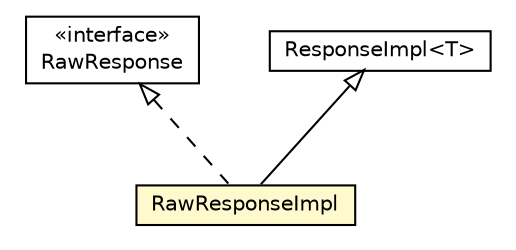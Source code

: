 #!/usr/local/bin/dot
#
# Class diagram 
# Generated by UMLGraph version R5_6-24-gf6e263 (http://www.umlgraph.org/)
#

digraph G {
	edge [fontname="Helvetica",fontsize=10,labelfontname="Helvetica",labelfontsize=10];
	node [fontname="Helvetica",fontsize=10,shape=plaintext];
	nodesep=0.25;
	ranksep=0.5;
	// io.reinert.requestor.RawResponse
	c23173 [label=<<table title="io.reinert.requestor.RawResponse" border="0" cellborder="1" cellspacing="0" cellpadding="2" port="p" href="./RawResponse.html">
		<tr><td><table border="0" cellspacing="0" cellpadding="1">
<tr><td align="center" balign="center"> &#171;interface&#187; </td></tr>
<tr><td align="center" balign="center"> RawResponse </td></tr>
		</table></td></tr>
		</table>>, URL="./RawResponse.html", fontname="Helvetica", fontcolor="black", fontsize=10.0];
	// io.reinert.requestor.RawResponseImpl
	c23179 [label=<<table title="io.reinert.requestor.RawResponseImpl" border="0" cellborder="1" cellspacing="0" cellpadding="2" port="p" bgcolor="lemonChiffon" href="./RawResponseImpl.html">
		<tr><td><table border="0" cellspacing="0" cellpadding="1">
<tr><td align="center" balign="center"> RawResponseImpl </td></tr>
		</table></td></tr>
		</table>>, URL="./RawResponseImpl.html", fontname="Helvetica", fontcolor="black", fontsize=10.0];
	// io.reinert.requestor.ResponseImpl<T>
	c23184 [label=<<table title="io.reinert.requestor.ResponseImpl" border="0" cellborder="1" cellspacing="0" cellpadding="2" port="p" href="./ResponseImpl.html">
		<tr><td><table border="0" cellspacing="0" cellpadding="1">
<tr><td align="center" balign="center"> ResponseImpl&lt;T&gt; </td></tr>
		</table></td></tr>
		</table>>, URL="./ResponseImpl.html", fontname="Helvetica", fontcolor="black", fontsize=10.0];
	//io.reinert.requestor.RawResponseImpl extends io.reinert.requestor.ResponseImpl<io.reinert.requestor.Payload>
	c23184:p -> c23179:p [dir=back,arrowtail=empty];
	//io.reinert.requestor.RawResponseImpl implements io.reinert.requestor.RawResponse
	c23173:p -> c23179:p [dir=back,arrowtail=empty,style=dashed];
}

